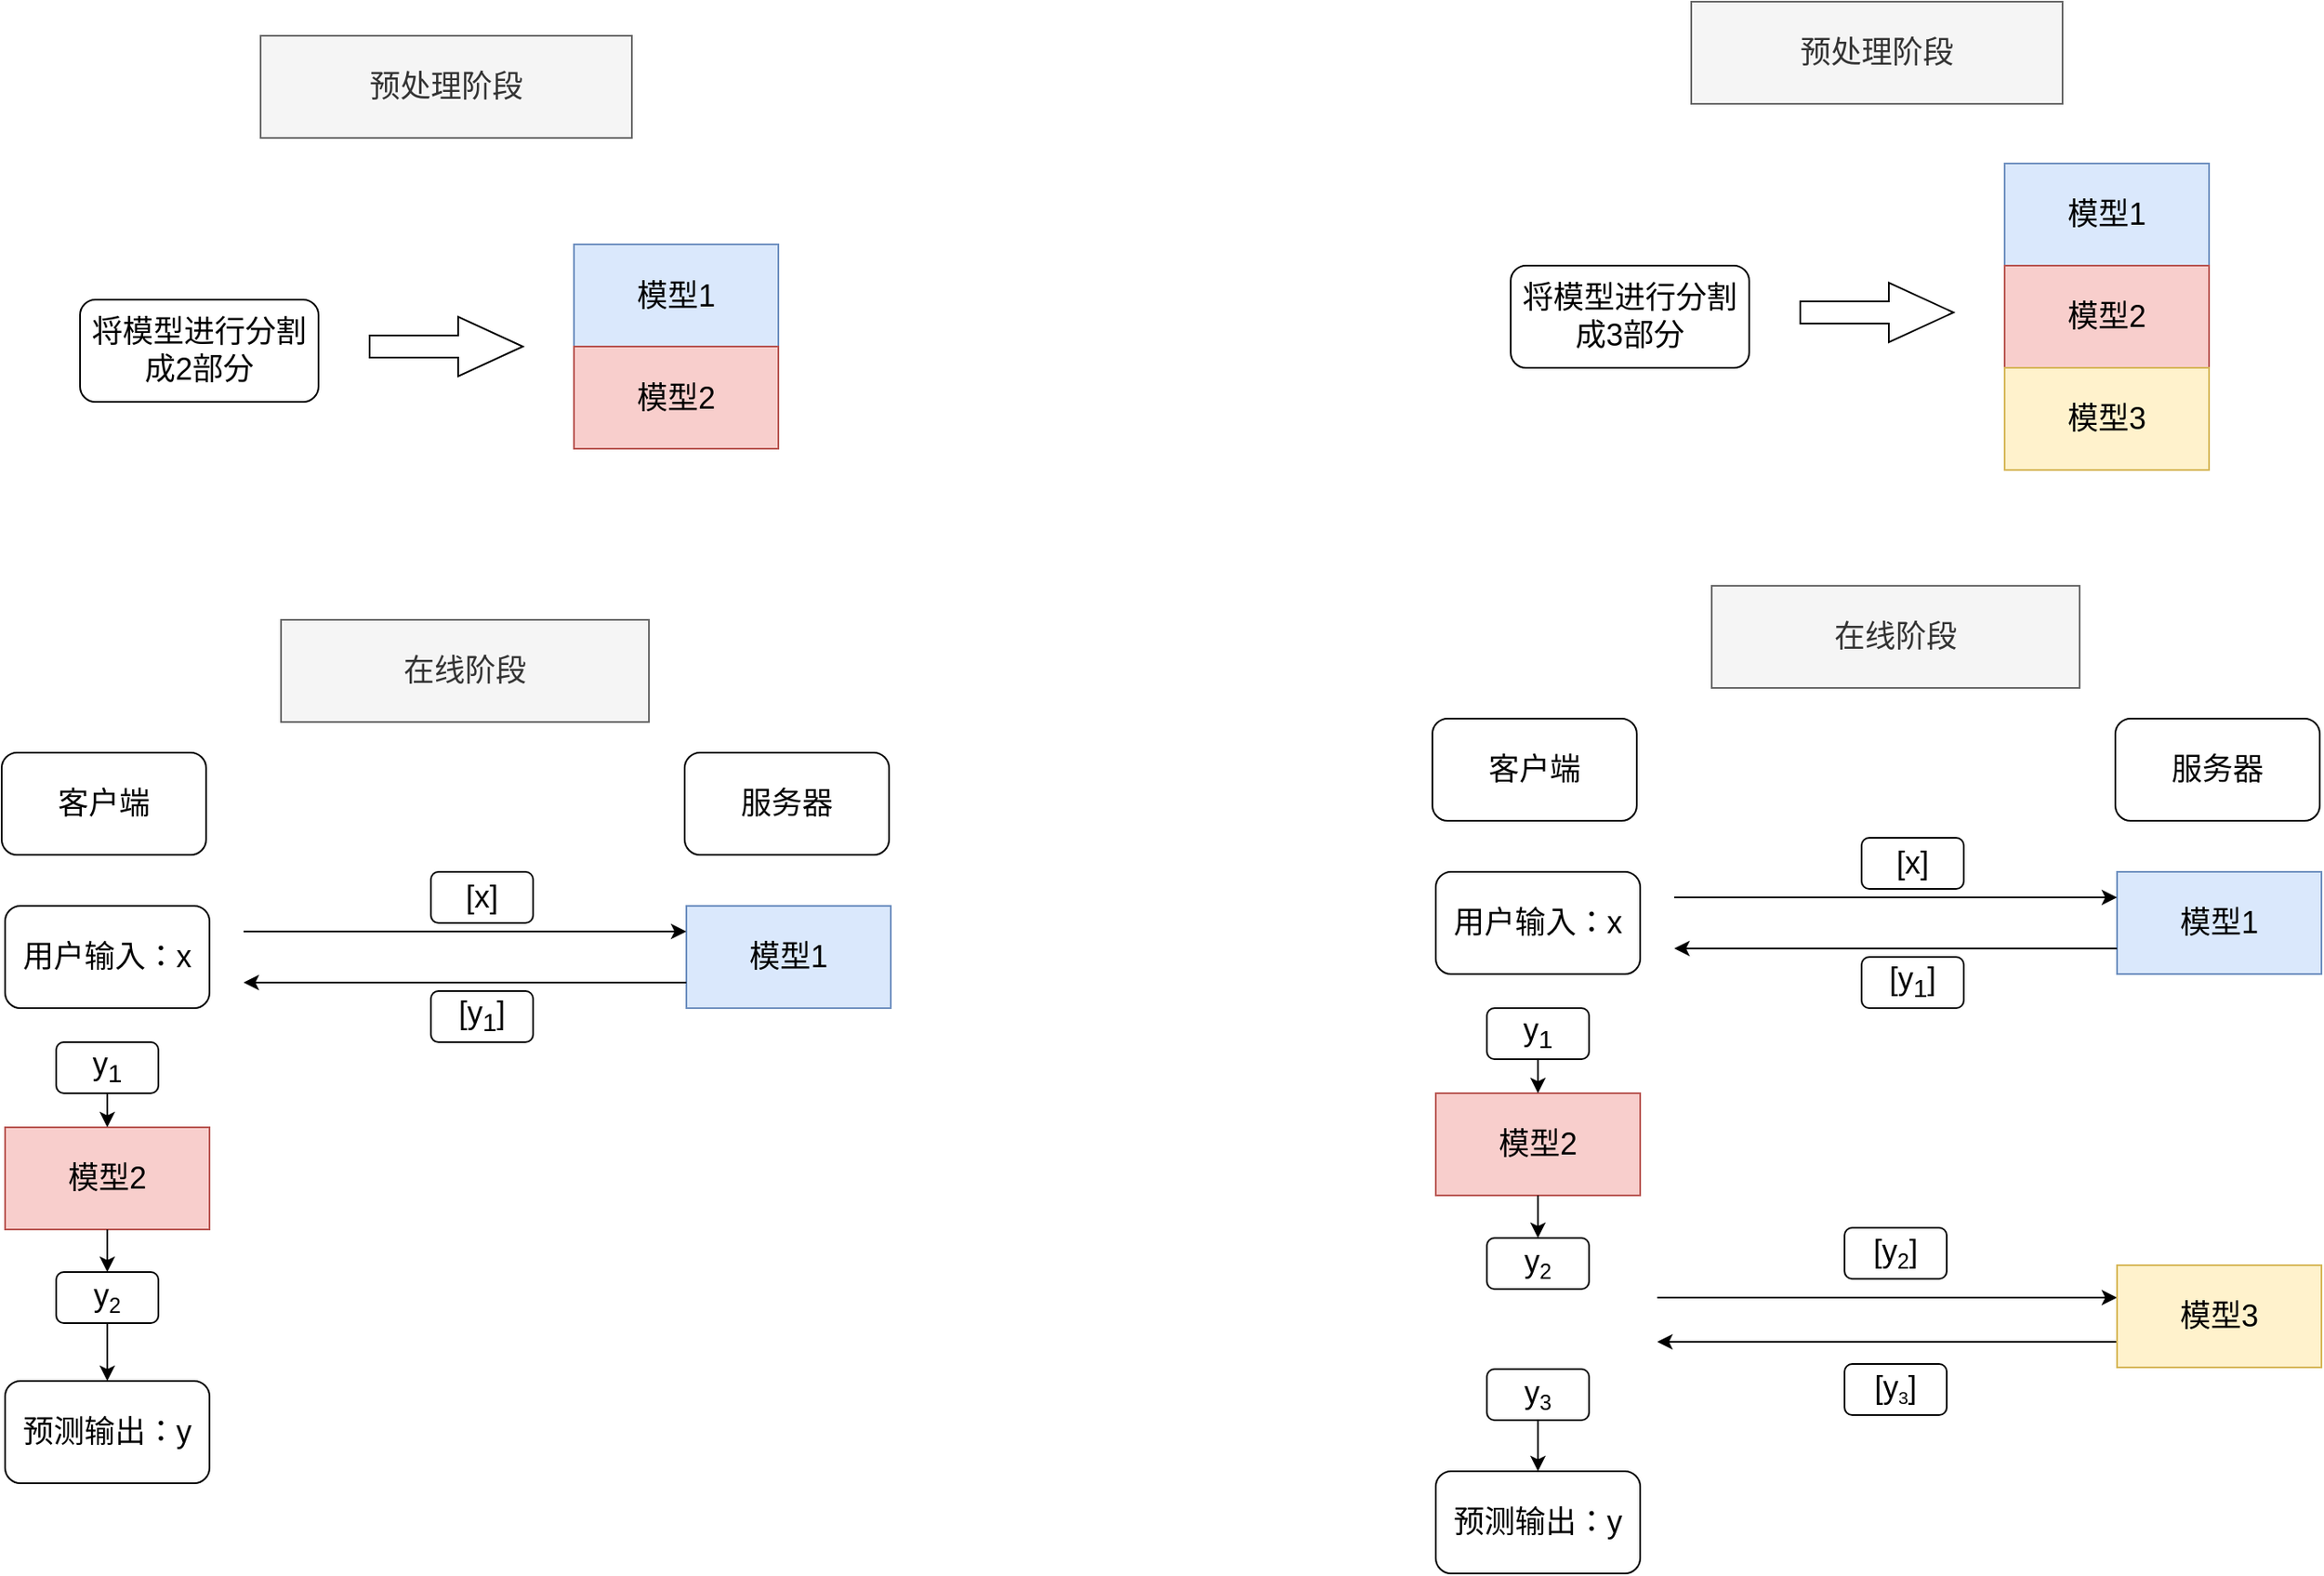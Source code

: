 <mxfile version="19.0.2" type="github"><diagram id="BqGXBtYUAhIjmAvBquKj" name="Page-1"><mxGraphModel dx="2850" dy="1087" grid="1" gridSize="10" guides="1" tooltips="1" connect="1" arrows="1" fold="1" page="1" pageScale="1" pageWidth="827" pageHeight="1169" math="0" shadow="0"><root><mxCell id="0"/><mxCell id="1" parent="0"/><mxCell id="3XhRZDyFY59XGoHmwQCN-2" value="&lt;font style=&quot;font-size: 18px;&quot;&gt;模型1&lt;/font&gt;" style="rounded=0;whiteSpace=wrap;html=1;fillColor=#dae8fc;strokeColor=#6c8ebf;" vertex="1" parent="1"><mxGeometry x="474" y="125" width="120" height="60" as="geometry"/></mxCell><mxCell id="3XhRZDyFY59XGoHmwQCN-3" value="&lt;font style=&quot;font-size: 18px;&quot;&gt;模型2&lt;/font&gt;" style="rounded=0;whiteSpace=wrap;html=1;fillColor=#f8cecc;strokeColor=#b85450;" vertex="1" parent="1"><mxGeometry x="474" y="185" width="120" height="60" as="geometry"/></mxCell><mxCell id="3XhRZDyFY59XGoHmwQCN-4" value="&lt;font style=&quot;font-size: 18px;&quot;&gt;模型3&lt;/font&gt;" style="rounded=0;whiteSpace=wrap;html=1;fillColor=#fff2cc;strokeColor=#d6b656;" vertex="1" parent="1"><mxGeometry x="474" y="245" width="120" height="60" as="geometry"/></mxCell><mxCell id="3XhRZDyFY59XGoHmwQCN-5" value="&lt;font style=&quot;font-size: 18px;&quot;&gt;将模型进行分割成3部分&lt;/font&gt;" style="rounded=1;whiteSpace=wrap;html=1;" vertex="1" parent="1"><mxGeometry x="184" y="185" width="140" height="60" as="geometry"/></mxCell><mxCell id="3XhRZDyFY59XGoHmwQCN-6" value="" style="html=1;shadow=0;dashed=0;align=center;verticalAlign=middle;shape=mxgraph.arrows2.arrow;dy=0.63;dx=38;notch=0;fontSize=18;" vertex="1" parent="1"><mxGeometry x="354" y="195" width="90" height="35" as="geometry"/></mxCell><mxCell id="3XhRZDyFY59XGoHmwQCN-7" value="用户输入：x" style="rounded=1;whiteSpace=wrap;html=1;fontSize=18;" vertex="1" parent="1"><mxGeometry x="140" y="541" width="120" height="60" as="geometry"/></mxCell><mxCell id="3XhRZDyFY59XGoHmwQCN-8" value="客户端" style="rounded=1;whiteSpace=wrap;html=1;fontSize=18;" vertex="1" parent="1"><mxGeometry x="138" y="451" width="120" height="60" as="geometry"/></mxCell><mxCell id="3XhRZDyFY59XGoHmwQCN-9" value="服务器" style="rounded=1;whiteSpace=wrap;html=1;fontSize=18;" vertex="1" parent="1"><mxGeometry x="539" y="451" width="120" height="60" as="geometry"/></mxCell><mxCell id="3XhRZDyFY59XGoHmwQCN-10" value="&lt;font style=&quot;font-size: 18px;&quot;&gt;模型1&lt;/font&gt;" style="rounded=0;whiteSpace=wrap;html=1;fillColor=#dae8fc;strokeColor=#6c8ebf;" vertex="1" parent="1"><mxGeometry x="540" y="541" width="120" height="60" as="geometry"/></mxCell><mxCell id="3XhRZDyFY59XGoHmwQCN-11" value="" style="endArrow=classic;html=1;rounded=0;fontSize=18;entryX=0;entryY=0.25;entryDx=0;entryDy=0;" edge="1" parent="1" target="3XhRZDyFY59XGoHmwQCN-10"><mxGeometry width="50" height="50" relative="1" as="geometry"><mxPoint x="280" y="556" as="sourcePoint"/><mxPoint x="440" y="511" as="targetPoint"/></mxGeometry></mxCell><mxCell id="3XhRZDyFY59XGoHmwQCN-12" value="[x]" style="rounded=1;whiteSpace=wrap;html=1;fontSize=18;" vertex="1" parent="1"><mxGeometry x="390" y="521" width="60" height="30" as="geometry"/></mxCell><mxCell id="3XhRZDyFY59XGoHmwQCN-13" value="" style="endArrow=classic;html=1;rounded=0;fontSize=18;exitX=0;exitY=0.75;exitDx=0;exitDy=0;" edge="1" parent="1" source="3XhRZDyFY59XGoHmwQCN-10"><mxGeometry width="50" height="50" relative="1" as="geometry"><mxPoint x="390" y="561" as="sourcePoint"/><mxPoint x="280" y="586" as="targetPoint"/></mxGeometry></mxCell><mxCell id="3XhRZDyFY59XGoHmwQCN-14" value="[y&lt;sub&gt;1&lt;/sub&gt;]" style="rounded=1;whiteSpace=wrap;html=1;fontSize=18;" vertex="1" parent="1"><mxGeometry x="390" y="591" width="60" height="30" as="geometry"/></mxCell><mxCell id="3XhRZDyFY59XGoHmwQCN-15" value="&lt;font style=&quot;font-size: 18px;&quot;&gt;模型2&lt;/font&gt;" style="rounded=0;whiteSpace=wrap;html=1;fillColor=#f8cecc;strokeColor=#b85450;" vertex="1" parent="1"><mxGeometry x="140" y="671" width="120" height="60" as="geometry"/></mxCell><mxCell id="3XhRZDyFY59XGoHmwQCN-16" value="y&lt;sub&gt;1&lt;/sub&gt;" style="rounded=1;whiteSpace=wrap;html=1;fontSize=18;" vertex="1" parent="1"><mxGeometry x="170" y="621" width="60" height="30" as="geometry"/></mxCell><mxCell id="3XhRZDyFY59XGoHmwQCN-17" value="" style="endArrow=classic;html=1;rounded=0;fontSize=18;exitX=0.5;exitY=1;exitDx=0;exitDy=0;" edge="1" parent="1" source="3XhRZDyFY59XGoHmwQCN-16" target="3XhRZDyFY59XGoHmwQCN-15"><mxGeometry width="50" height="50" relative="1" as="geometry"><mxPoint x="390" y="551" as="sourcePoint"/><mxPoint x="440" y="501" as="targetPoint"/></mxGeometry></mxCell><mxCell id="3XhRZDyFY59XGoHmwQCN-18" value="y&lt;span style=&quot;font-size: 15px;&quot;&gt;&lt;sub&gt;2&lt;/sub&gt;&lt;/span&gt;" style="rounded=1;whiteSpace=wrap;html=1;fontSize=18;" vertex="1" parent="1"><mxGeometry x="170" y="756" width="60" height="30" as="geometry"/></mxCell><mxCell id="3XhRZDyFY59XGoHmwQCN-19" value="" style="endArrow=classic;html=1;rounded=0;fontSize=18;exitX=0.5;exitY=1;exitDx=0;exitDy=0;entryX=0.5;entryY=0;entryDx=0;entryDy=0;" edge="1" parent="1" source="3XhRZDyFY59XGoHmwQCN-15" target="3XhRZDyFY59XGoHmwQCN-18"><mxGeometry width="50" height="50" relative="1" as="geometry"><mxPoint x="390" y="751" as="sourcePoint"/><mxPoint x="440" y="701" as="targetPoint"/></mxGeometry></mxCell><mxCell id="3XhRZDyFY59XGoHmwQCN-20" value="" style="endArrow=classic;html=1;rounded=0;fontSize=18;" edge="1" parent="1"><mxGeometry width="50" height="50" relative="1" as="geometry"><mxPoint x="270" y="791" as="sourcePoint"/><mxPoint x="540" y="791" as="targetPoint"/></mxGeometry></mxCell><mxCell id="3XhRZDyFY59XGoHmwQCN-21" value="[y&lt;span style=&quot;font-size: 15px;&quot;&gt;&lt;sub&gt;2&lt;/sub&gt;&lt;/span&gt;]" style="rounded=1;whiteSpace=wrap;html=1;fontSize=18;" vertex="1" parent="1"><mxGeometry x="380" y="750" width="60" height="30" as="geometry"/></mxCell><mxCell id="3XhRZDyFY59XGoHmwQCN-22" value="" style="endArrow=classic;html=1;rounded=0;fontSize=18;exitX=0;exitY=0.75;exitDx=0;exitDy=0;" edge="1" parent="1" source="3XhRZDyFY59XGoHmwQCN-24"><mxGeometry width="50" height="50" relative="1" as="geometry"><mxPoint x="530" y="821" as="sourcePoint"/><mxPoint x="270" y="817" as="targetPoint"/></mxGeometry></mxCell><mxCell id="3XhRZDyFY59XGoHmwQCN-23" value="[y&lt;span style=&quot;font-size: 12.5px;&quot;&gt;&lt;sub&gt;3&lt;/sub&gt;&lt;/span&gt;]" style="rounded=1;whiteSpace=wrap;html=1;fontSize=18;" vertex="1" parent="1"><mxGeometry x="380" y="830" width="60" height="30" as="geometry"/></mxCell><mxCell id="3XhRZDyFY59XGoHmwQCN-24" value="&lt;font style=&quot;font-size: 18px;&quot;&gt;模型3&lt;/font&gt;" style="rounded=0;whiteSpace=wrap;html=1;fillColor=#fff2cc;strokeColor=#d6b656;" vertex="1" parent="1"><mxGeometry x="540" y="772" width="120" height="60" as="geometry"/></mxCell><mxCell id="3XhRZDyFY59XGoHmwQCN-25" value="y&lt;span style=&quot;font-size: 15px;&quot;&gt;&lt;sub&gt;3&lt;/sub&gt;&lt;/span&gt;" style="rounded=1;whiteSpace=wrap;html=1;fontSize=18;" vertex="1" parent="1"><mxGeometry x="170" y="833" width="60" height="30" as="geometry"/></mxCell><mxCell id="3XhRZDyFY59XGoHmwQCN-26" value="" style="endArrow=classic;html=1;rounded=0;fontSize=18;exitX=0.5;exitY=1;exitDx=0;exitDy=0;" edge="1" parent="1" source="3XhRZDyFY59XGoHmwQCN-25"><mxGeometry width="50" height="50" relative="1" as="geometry"><mxPoint x="210" y="623" as="sourcePoint"/><mxPoint x="200" y="893" as="targetPoint"/></mxGeometry></mxCell><mxCell id="3XhRZDyFY59XGoHmwQCN-27" value="预测输出：y" style="rounded=1;whiteSpace=wrap;html=1;fontSize=18;" vertex="1" parent="1"><mxGeometry x="140" y="893" width="120" height="60" as="geometry"/></mxCell><mxCell id="3XhRZDyFY59XGoHmwQCN-28" value="预处理阶段" style="rounded=0;whiteSpace=wrap;html=1;fontSize=18;fillColor=#f5f5f5;fontColor=#333333;strokeColor=#666666;" vertex="1" parent="1"><mxGeometry x="290" y="30" width="218" height="60" as="geometry"/></mxCell><mxCell id="3XhRZDyFY59XGoHmwQCN-29" value="在线阶段" style="rounded=0;whiteSpace=wrap;html=1;fontSize=18;fillColor=#f5f5f5;fontColor=#333333;strokeColor=#666666;" vertex="1" parent="1"><mxGeometry x="302" y="373" width="216" height="60" as="geometry"/></mxCell><mxCell id="3XhRZDyFY59XGoHmwQCN-30" value="&lt;font style=&quot;font-size: 18px;&quot;&gt;模型1&lt;/font&gt;" style="rounded=0;whiteSpace=wrap;html=1;fillColor=#dae8fc;strokeColor=#6c8ebf;" vertex="1" parent="1"><mxGeometry x="-366" y="172.5" width="120" height="60" as="geometry"/></mxCell><mxCell id="3XhRZDyFY59XGoHmwQCN-31" value="&lt;font style=&quot;font-size: 18px;&quot;&gt;模型2&lt;/font&gt;" style="rounded=0;whiteSpace=wrap;html=1;fillColor=#f8cecc;strokeColor=#b85450;" vertex="1" parent="1"><mxGeometry x="-366" y="232.5" width="120" height="60" as="geometry"/></mxCell><mxCell id="3XhRZDyFY59XGoHmwQCN-32" value="&lt;font style=&quot;font-size: 18px;&quot;&gt;将模型进行分割成2部分&lt;/font&gt;" style="rounded=1;whiteSpace=wrap;html=1;" vertex="1" parent="1"><mxGeometry x="-656" y="205" width="140" height="60" as="geometry"/></mxCell><mxCell id="3XhRZDyFY59XGoHmwQCN-33" value="" style="html=1;shadow=0;dashed=0;align=center;verticalAlign=middle;shape=mxgraph.arrows2.arrow;dy=0.63;dx=38;notch=0;fontSize=18;" vertex="1" parent="1"><mxGeometry x="-486" y="215" width="90" height="35" as="geometry"/></mxCell><mxCell id="3XhRZDyFY59XGoHmwQCN-34" value="用户输入：x" style="rounded=1;whiteSpace=wrap;html=1;fontSize=18;" vertex="1" parent="1"><mxGeometry x="-700" y="561" width="120" height="60" as="geometry"/></mxCell><mxCell id="3XhRZDyFY59XGoHmwQCN-35" value="客户端" style="rounded=1;whiteSpace=wrap;html=1;fontSize=18;" vertex="1" parent="1"><mxGeometry x="-702" y="471" width="120" height="60" as="geometry"/></mxCell><mxCell id="3XhRZDyFY59XGoHmwQCN-36" value="服务器" style="rounded=1;whiteSpace=wrap;html=1;fontSize=18;" vertex="1" parent="1"><mxGeometry x="-301" y="471" width="120" height="60" as="geometry"/></mxCell><mxCell id="3XhRZDyFY59XGoHmwQCN-37" value="&lt;font style=&quot;font-size: 18px;&quot;&gt;模型1&lt;/font&gt;" style="rounded=0;whiteSpace=wrap;html=1;fillColor=#dae8fc;strokeColor=#6c8ebf;" vertex="1" parent="1"><mxGeometry x="-300" y="561" width="120" height="60" as="geometry"/></mxCell><mxCell id="3XhRZDyFY59XGoHmwQCN-38" value="" style="endArrow=classic;html=1;rounded=0;fontSize=18;entryX=0;entryY=0.25;entryDx=0;entryDy=0;" edge="1" parent="1" target="3XhRZDyFY59XGoHmwQCN-37"><mxGeometry width="50" height="50" relative="1" as="geometry"><mxPoint x="-560" y="576" as="sourcePoint"/><mxPoint x="-400" y="531" as="targetPoint"/></mxGeometry></mxCell><mxCell id="3XhRZDyFY59XGoHmwQCN-39" value="[x]" style="rounded=1;whiteSpace=wrap;html=1;fontSize=18;" vertex="1" parent="1"><mxGeometry x="-450" y="541" width="60" height="30" as="geometry"/></mxCell><mxCell id="3XhRZDyFY59XGoHmwQCN-40" value="" style="endArrow=classic;html=1;rounded=0;fontSize=18;exitX=0;exitY=0.75;exitDx=0;exitDy=0;" edge="1" parent="1" source="3XhRZDyFY59XGoHmwQCN-37"><mxGeometry width="50" height="50" relative="1" as="geometry"><mxPoint x="-450" y="581" as="sourcePoint"/><mxPoint x="-560" y="606" as="targetPoint"/></mxGeometry></mxCell><mxCell id="3XhRZDyFY59XGoHmwQCN-41" value="[y&lt;sub&gt;1&lt;/sub&gt;]" style="rounded=1;whiteSpace=wrap;html=1;fontSize=18;" vertex="1" parent="1"><mxGeometry x="-450" y="611" width="60" height="30" as="geometry"/></mxCell><mxCell id="3XhRZDyFY59XGoHmwQCN-42" value="&lt;font style=&quot;font-size: 18px;&quot;&gt;模型2&lt;/font&gt;" style="rounded=0;whiteSpace=wrap;html=1;fillColor=#f8cecc;strokeColor=#b85450;" vertex="1" parent="1"><mxGeometry x="-700" y="691" width="120" height="60" as="geometry"/></mxCell><mxCell id="3XhRZDyFY59XGoHmwQCN-43" value="y&lt;sub&gt;1&lt;/sub&gt;" style="rounded=1;whiteSpace=wrap;html=1;fontSize=18;" vertex="1" parent="1"><mxGeometry x="-670" y="641" width="60" height="30" as="geometry"/></mxCell><mxCell id="3XhRZDyFY59XGoHmwQCN-44" value="" style="endArrow=classic;html=1;rounded=0;fontSize=18;exitX=0.5;exitY=1;exitDx=0;exitDy=0;" edge="1" parent="1" source="3XhRZDyFY59XGoHmwQCN-43" target="3XhRZDyFY59XGoHmwQCN-42"><mxGeometry width="50" height="50" relative="1" as="geometry"><mxPoint x="-450" y="571" as="sourcePoint"/><mxPoint x="-400" y="521" as="targetPoint"/></mxGeometry></mxCell><mxCell id="3XhRZDyFY59XGoHmwQCN-45" value="y&lt;span style=&quot;font-size: 15px;&quot;&gt;&lt;sub&gt;2&lt;/sub&gt;&lt;/span&gt;" style="rounded=1;whiteSpace=wrap;html=1;fontSize=18;" vertex="1" parent="1"><mxGeometry x="-670" y="776" width="60" height="30" as="geometry"/></mxCell><mxCell id="3XhRZDyFY59XGoHmwQCN-46" value="" style="endArrow=classic;html=1;rounded=0;fontSize=18;exitX=0.5;exitY=1;exitDx=0;exitDy=0;entryX=0.5;entryY=0;entryDx=0;entryDy=0;" edge="1" parent="1" source="3XhRZDyFY59XGoHmwQCN-42" target="3XhRZDyFY59XGoHmwQCN-45"><mxGeometry width="50" height="50" relative="1" as="geometry"><mxPoint x="-450" y="771" as="sourcePoint"/><mxPoint x="-400" y="721" as="targetPoint"/></mxGeometry></mxCell><mxCell id="3XhRZDyFY59XGoHmwQCN-47" value="" style="endArrow=classic;html=1;rounded=0;fontSize=18;exitX=0.5;exitY=1;exitDx=0;exitDy=0;entryX=0.5;entryY=0;entryDx=0;entryDy=0;" edge="1" parent="1" source="3XhRZDyFY59XGoHmwQCN-45" target="3XhRZDyFY59XGoHmwQCN-48"><mxGeometry width="50" height="50" relative="1" as="geometry"><mxPoint x="-640" y="883" as="sourcePoint"/><mxPoint x="-640" y="850" as="targetPoint"/></mxGeometry></mxCell><mxCell id="3XhRZDyFY59XGoHmwQCN-48" value="预测输出：y" style="rounded=1;whiteSpace=wrap;html=1;fontSize=18;" vertex="1" parent="1"><mxGeometry x="-700" y="840" width="120" height="60" as="geometry"/></mxCell><mxCell id="3XhRZDyFY59XGoHmwQCN-49" value="预处理阶段" style="rounded=0;whiteSpace=wrap;html=1;fontSize=18;fillColor=#f5f5f5;fontColor=#333333;strokeColor=#666666;" vertex="1" parent="1"><mxGeometry x="-550" y="50" width="218" height="60" as="geometry"/></mxCell><mxCell id="3XhRZDyFY59XGoHmwQCN-50" value="在线阶段" style="rounded=0;whiteSpace=wrap;html=1;fontSize=18;fillColor=#f5f5f5;fontColor=#333333;strokeColor=#666666;" vertex="1" parent="1"><mxGeometry x="-538" y="393" width="216" height="60" as="geometry"/></mxCell></root></mxGraphModel></diagram></mxfile>